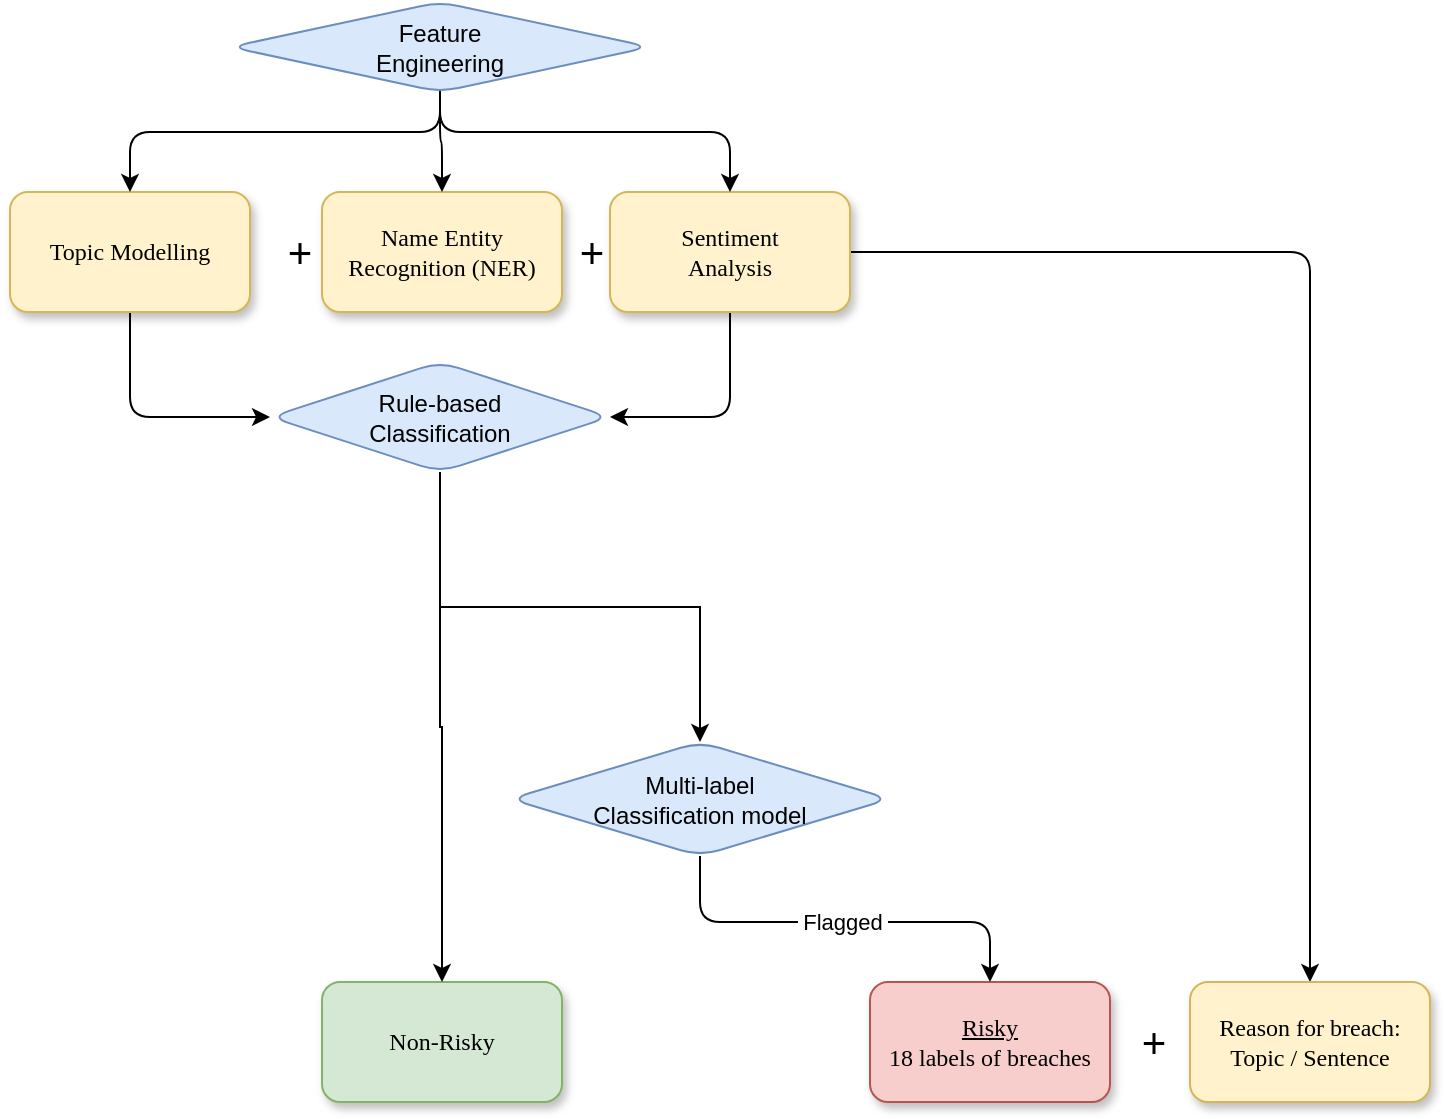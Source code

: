 <mxfile version="21.3.4" type="github">
  <diagram name="Overview" id="10a91c8b-09ff-31b1-d368-03940ed4cc9e">
    <mxGraphModel dx="1323" dy="783" grid="1" gridSize="10" guides="1" tooltips="1" connect="1" arrows="1" fold="1" page="1" pageScale="1" pageWidth="1100" pageHeight="850" math="0" shadow="0">
      <root>
        <mxCell id="0" />
        <mxCell id="1" parent="0" />
        <mxCell id="62893188c0fa7362-8" value="&lt;span&gt;Non-Risky&lt;/span&gt;" style="whiteSpace=wrap;html=1;rounded=1;shadow=1;labelBackgroundColor=none;strokeWidth=1;fontFamily=Verdana;fontSize=12;align=center;fillColor=#d5e8d4;strokeColor=#82b366;" parent="1" vertex="1">
          <mxGeometry x="366" y="880" width="120" height="60" as="geometry" />
        </mxCell>
        <mxCell id="62893188c0fa7362-9" value="&lt;span&gt;&lt;u&gt;Risky&lt;/u&gt;&lt;br&gt;18 labels of breaches&lt;/span&gt;" style="whiteSpace=wrap;html=1;rounded=1;shadow=1;labelBackgroundColor=none;strokeWidth=1;fontFamily=Verdana;fontSize=12;align=center;fillColor=#f8cecc;strokeColor=#b85450;" parent="1" vertex="1">
          <mxGeometry x="640" y="880" width="120" height="60" as="geometry" />
        </mxCell>
        <mxCell id="8D3RfCfNNn_64O0-EcjT-53" style="edgeStyle=orthogonalEdgeStyle;rounded=1;orthogonalLoop=1;jettySize=auto;html=1;entryX=0;entryY=0.5;entryDx=0;entryDy=0;exitX=0.5;exitY=1;exitDx=0;exitDy=0;" parent="1" source="8D3RfCfNNn_64O0-EcjT-40" target="OI-LZPW96NpJqxESkGaD-10" edge="1">
          <mxGeometry relative="1" as="geometry">
            <Array as="points">
              <mxPoint x="270" y="598" />
            </Array>
          </mxGeometry>
        </mxCell>
        <mxCell id="8D3RfCfNNn_64O0-EcjT-40" value="&lt;span&gt;Topic Modelling&lt;/span&gt;" style="whiteSpace=wrap;html=1;rounded=1;shadow=1;labelBackgroundColor=none;strokeWidth=1;fontFamily=Verdana;fontSize=12;align=center;fillColor=#fff2cc;strokeColor=#d6b656;" parent="1" vertex="1">
          <mxGeometry x="210" y="485" width="120" height="60" as="geometry" />
        </mxCell>
        <mxCell id="8D3RfCfNNn_64O0-EcjT-41" value="&lt;span&gt;Name Entity Recognition (NER)&lt;/span&gt;" style="whiteSpace=wrap;html=1;rounded=1;shadow=1;labelBackgroundColor=none;strokeWidth=1;fontFamily=Verdana;fontSize=12;align=center;fillColor=#fff2cc;strokeColor=#d6b656;" parent="1" vertex="1">
          <mxGeometry x="366" y="485" width="120" height="60" as="geometry" />
        </mxCell>
        <mxCell id="8D3RfCfNNn_64O0-EcjT-52" style="edgeStyle=orthogonalEdgeStyle;rounded=1;orthogonalLoop=1;jettySize=auto;html=1;entryX=1;entryY=0.5;entryDx=0;entryDy=0;" parent="1" source="8D3RfCfNNn_64O0-EcjT-42" target="OI-LZPW96NpJqxESkGaD-10" edge="1">
          <mxGeometry relative="1" as="geometry">
            <Array as="points">
              <mxPoint x="570" y="598" />
            </Array>
          </mxGeometry>
        </mxCell>
        <mxCell id="8D3RfCfNNn_64O0-EcjT-60" style="edgeStyle=orthogonalEdgeStyle;rounded=1;orthogonalLoop=1;jettySize=auto;html=1;" parent="1" source="8D3RfCfNNn_64O0-EcjT-42" target="8D3RfCfNNn_64O0-EcjT-59" edge="1">
          <mxGeometry relative="1" as="geometry" />
        </mxCell>
        <mxCell id="8D3RfCfNNn_64O0-EcjT-42" value="&lt;span&gt;Sentiment&lt;br&gt;Analysis&lt;/span&gt;" style="whiteSpace=wrap;html=1;rounded=1;shadow=1;labelBackgroundColor=none;strokeWidth=1;fontFamily=Verdana;fontSize=12;align=center;fillColor=#fff2cc;strokeColor=#d6b656;" parent="1" vertex="1">
          <mxGeometry x="510" y="485" width="120" height="60" as="geometry" />
        </mxCell>
        <mxCell id="8D3RfCfNNn_64O0-EcjT-47" style="edgeStyle=orthogonalEdgeStyle;rounded=1;orthogonalLoop=1;jettySize=auto;html=1;entryX=0.5;entryY=0;entryDx=0;entryDy=0;" parent="1" source="8D3RfCfNNn_64O0-EcjT-43" target="8D3RfCfNNn_64O0-EcjT-40" edge="1">
          <mxGeometry relative="1" as="geometry">
            <Array as="points">
              <mxPoint x="425" y="455" />
              <mxPoint x="270" y="455" />
            </Array>
          </mxGeometry>
        </mxCell>
        <mxCell id="8D3RfCfNNn_64O0-EcjT-48" style="edgeStyle=orthogonalEdgeStyle;rounded=1;orthogonalLoop=1;jettySize=auto;html=1;" parent="1" source="8D3RfCfNNn_64O0-EcjT-43" target="8D3RfCfNNn_64O0-EcjT-41" edge="1">
          <mxGeometry relative="1" as="geometry" />
        </mxCell>
        <mxCell id="8D3RfCfNNn_64O0-EcjT-49" style="edgeStyle=orthogonalEdgeStyle;rounded=1;orthogonalLoop=1;jettySize=auto;html=1;entryX=0.5;entryY=0;entryDx=0;entryDy=0;exitX=0.34;exitY=0.637;exitDx=0;exitDy=0;exitPerimeter=0;" parent="1" source="8D3RfCfNNn_64O0-EcjT-43" target="8D3RfCfNNn_64O0-EcjT-42" edge="1">
          <mxGeometry relative="1" as="geometry">
            <Array as="points">
              <mxPoint x="425" y="419" />
              <mxPoint x="425" y="455" />
              <mxPoint x="570" y="455" />
            </Array>
          </mxGeometry>
        </mxCell>
        <mxCell id="8D3RfCfNNn_64O0-EcjT-43" value="Feature &lt;br&gt;Engineering" style="rhombus;whiteSpace=wrap;html=1;rounded=1;fillColor=#dae8fc;strokeColor=#6c8ebf;" parent="1" vertex="1">
          <mxGeometry x="320" y="390" width="210" height="45" as="geometry" />
        </mxCell>
        <mxCell id="8D3RfCfNNn_64O0-EcjT-58" value="&amp;nbsp;Flagged&amp;nbsp;" style="edgeStyle=orthogonalEdgeStyle;rounded=1;orthogonalLoop=1;jettySize=auto;html=1;" parent="1" source="8D3RfCfNNn_64O0-EcjT-50" target="62893188c0fa7362-9" edge="1">
          <mxGeometry relative="1" as="geometry">
            <Array as="points">
              <mxPoint x="555" y="850" />
              <mxPoint x="700" y="850" />
            </Array>
          </mxGeometry>
        </mxCell>
        <mxCell id="8D3RfCfNNn_64O0-EcjT-50" value="Multi-label&lt;br&gt;Classification model" style="rhombus;whiteSpace=wrap;html=1;rounded=1;fillColor=#dae8fc;strokeColor=#6c8ebf;" parent="1" vertex="1">
          <mxGeometry x="460" y="760" width="190" height="57" as="geometry" />
        </mxCell>
        <mxCell id="8D3RfCfNNn_64O0-EcjT-59" value="Reason for breach:&lt;br&gt;Topic / Sentence" style="whiteSpace=wrap;html=1;rounded=1;shadow=1;labelBackgroundColor=none;strokeWidth=1;fontFamily=Verdana;fontSize=12;align=center;fillColor=#fff2cc;strokeColor=#d6b656;" parent="1" vertex="1">
          <mxGeometry x="800" y="880" width="120" height="60" as="geometry" />
        </mxCell>
        <mxCell id="8D3RfCfNNn_64O0-EcjT-61" value="&lt;font style=&quot;font-size: 21px;&quot;&gt;+&lt;/font&gt;" style="text;html=1;strokeColor=none;fillColor=none;align=center;verticalAlign=middle;whiteSpace=wrap;rounded=1;" parent="1" vertex="1">
          <mxGeometry x="340" y="500" width="30" height="30" as="geometry" />
        </mxCell>
        <mxCell id="8D3RfCfNNn_64O0-EcjT-62" value="&lt;font style=&quot;font-size: 21px;&quot;&gt;+&lt;/font&gt;" style="text;html=1;strokeColor=none;fillColor=none;align=center;verticalAlign=middle;whiteSpace=wrap;rounded=1;" parent="1" vertex="1">
          <mxGeometry x="486" y="500" width="30" height="30" as="geometry" />
        </mxCell>
        <mxCell id="8D3RfCfNNn_64O0-EcjT-63" value="&lt;font style=&quot;font-size: 21px;&quot;&gt;+&lt;/font&gt;" style="text;html=1;strokeColor=none;fillColor=none;align=center;verticalAlign=middle;whiteSpace=wrap;rounded=1;" parent="1" vertex="1">
          <mxGeometry x="767" y="895" width="30" height="30" as="geometry" />
        </mxCell>
        <mxCell id="OI-LZPW96NpJqxESkGaD-12" style="edgeStyle=orthogonalEdgeStyle;rounded=0;hachureGap=4;orthogonalLoop=1;jettySize=auto;html=1;exitX=0.5;exitY=1;exitDx=0;exitDy=0;entryX=0.5;entryY=0;entryDx=0;entryDy=0;fontFamily=Architects Daughter;fontSource=https%3A%2F%2Ffonts.googleapis.com%2Fcss%3Ffamily%3DArchitects%2BDaughter;fontSize=16;shadow=0;" edge="1" parent="1" source="OI-LZPW96NpJqxESkGaD-10" target="8D3RfCfNNn_64O0-EcjT-50">
          <mxGeometry relative="1" as="geometry" />
        </mxCell>
        <mxCell id="OI-LZPW96NpJqxESkGaD-13" style="edgeStyle=orthogonalEdgeStyle;rounded=0;hachureGap=4;orthogonalLoop=1;jettySize=auto;html=1;exitX=0.5;exitY=1;exitDx=0;exitDy=0;entryX=0.5;entryY=0;entryDx=0;entryDy=0;fontFamily=Architects Daughter;fontSource=https%3A%2F%2Ffonts.googleapis.com%2Fcss%3Ffamily%3DArchitects%2BDaughter;fontSize=16;" edge="1" parent="1" source="OI-LZPW96NpJqxESkGaD-10" target="62893188c0fa7362-8">
          <mxGeometry relative="1" as="geometry" />
        </mxCell>
        <mxCell id="OI-LZPW96NpJqxESkGaD-10" value="Rule-based&lt;br&gt;Classification" style="rhombus;whiteSpace=wrap;html=1;rounded=1;fillColor=#dae8fc;strokeColor=#6c8ebf;" vertex="1" parent="1">
          <mxGeometry x="340" y="570" width="170" height="55" as="geometry" />
        </mxCell>
      </root>
    </mxGraphModel>
  </diagram>
</mxfile>
